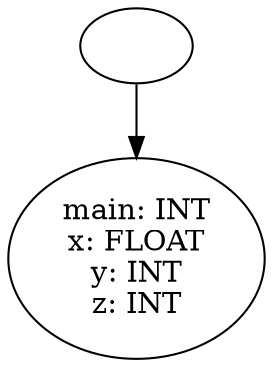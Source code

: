 digraph AST {
  "2044774910272" [label=""];
  "2044774910272" -> "2044774911472";
  "2044774911472" [label="main: INT
x: FLOAT
y: INT
z: INT"];
}
